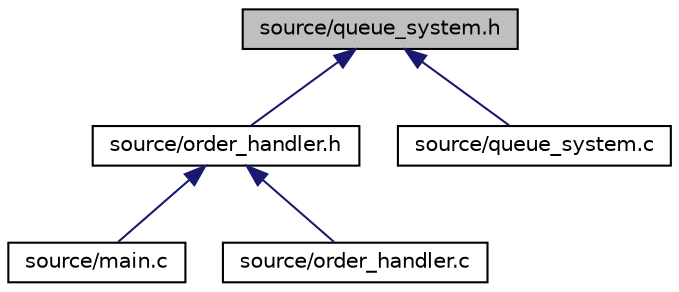 digraph "source/queue_system.h"
{
  edge [fontname="Helvetica",fontsize="10",labelfontname="Helvetica",labelfontsize="10"];
  node [fontname="Helvetica",fontsize="10",shape=record];
  Node3 [label="source/queue_system.h",height=0.2,width=0.4,color="black", fillcolor="grey75", style="filled", fontcolor="black"];
  Node3 -> Node4 [dir="back",color="midnightblue",fontsize="10",style="solid",fontname="Helvetica"];
  Node4 [label="source/order_handler.h",height=0.2,width=0.4,color="black", fillcolor="white", style="filled",URL="$order__handler_8h.html",tooltip="Handler checking for elevator orders and adding them to the queue-system. "];
  Node4 -> Node5 [dir="back",color="midnightblue",fontsize="10",style="solid",fontname="Helvetica"];
  Node5 [label="source/main.c",height=0.2,width=0.4,color="black", fillcolor="white", style="filled",URL="$main_8c_source.html"];
  Node4 -> Node6 [dir="back",color="midnightblue",fontsize="10",style="solid",fontname="Helvetica"];
  Node6 [label="source/order_handler.c",height=0.2,width=0.4,color="black", fillcolor="white", style="filled",URL="$order__handler_8c_source.html"];
  Node3 -> Node7 [dir="back",color="midnightblue",fontsize="10",style="solid",fontname="Helvetica"];
  Node7 [label="source/queue_system.c",height=0.2,width=0.4,color="black", fillcolor="white", style="filled",URL="$queue__system_8c_source.html"];
}
